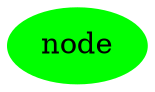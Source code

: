 // Use double-quotes around 'reserved' words.

# "digraph" is a graph name and not a graph type.

digraph "digraph"
{
	# "node" is a node name and not a class name.

	"node" [color = green style = filled]
}
